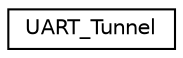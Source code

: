 digraph "Graphical Class Hierarchy"
{
  edge [fontname="Helvetica",fontsize="10",labelfontname="Helvetica",labelfontsize="10"];
  node [fontname="Helvetica",fontsize="10",shape=record];
  rankdir="LR";
  Node1 [label="UART_Tunnel",height=0.2,width=0.4,color="black", fillcolor="white", style="filled",URL="$class_u_a_r_t___tunnel.html",tooltip="Makes it possible to use the mDotDKs USB Connection as a COM-Port to communicate directly with a devi..."];
}
